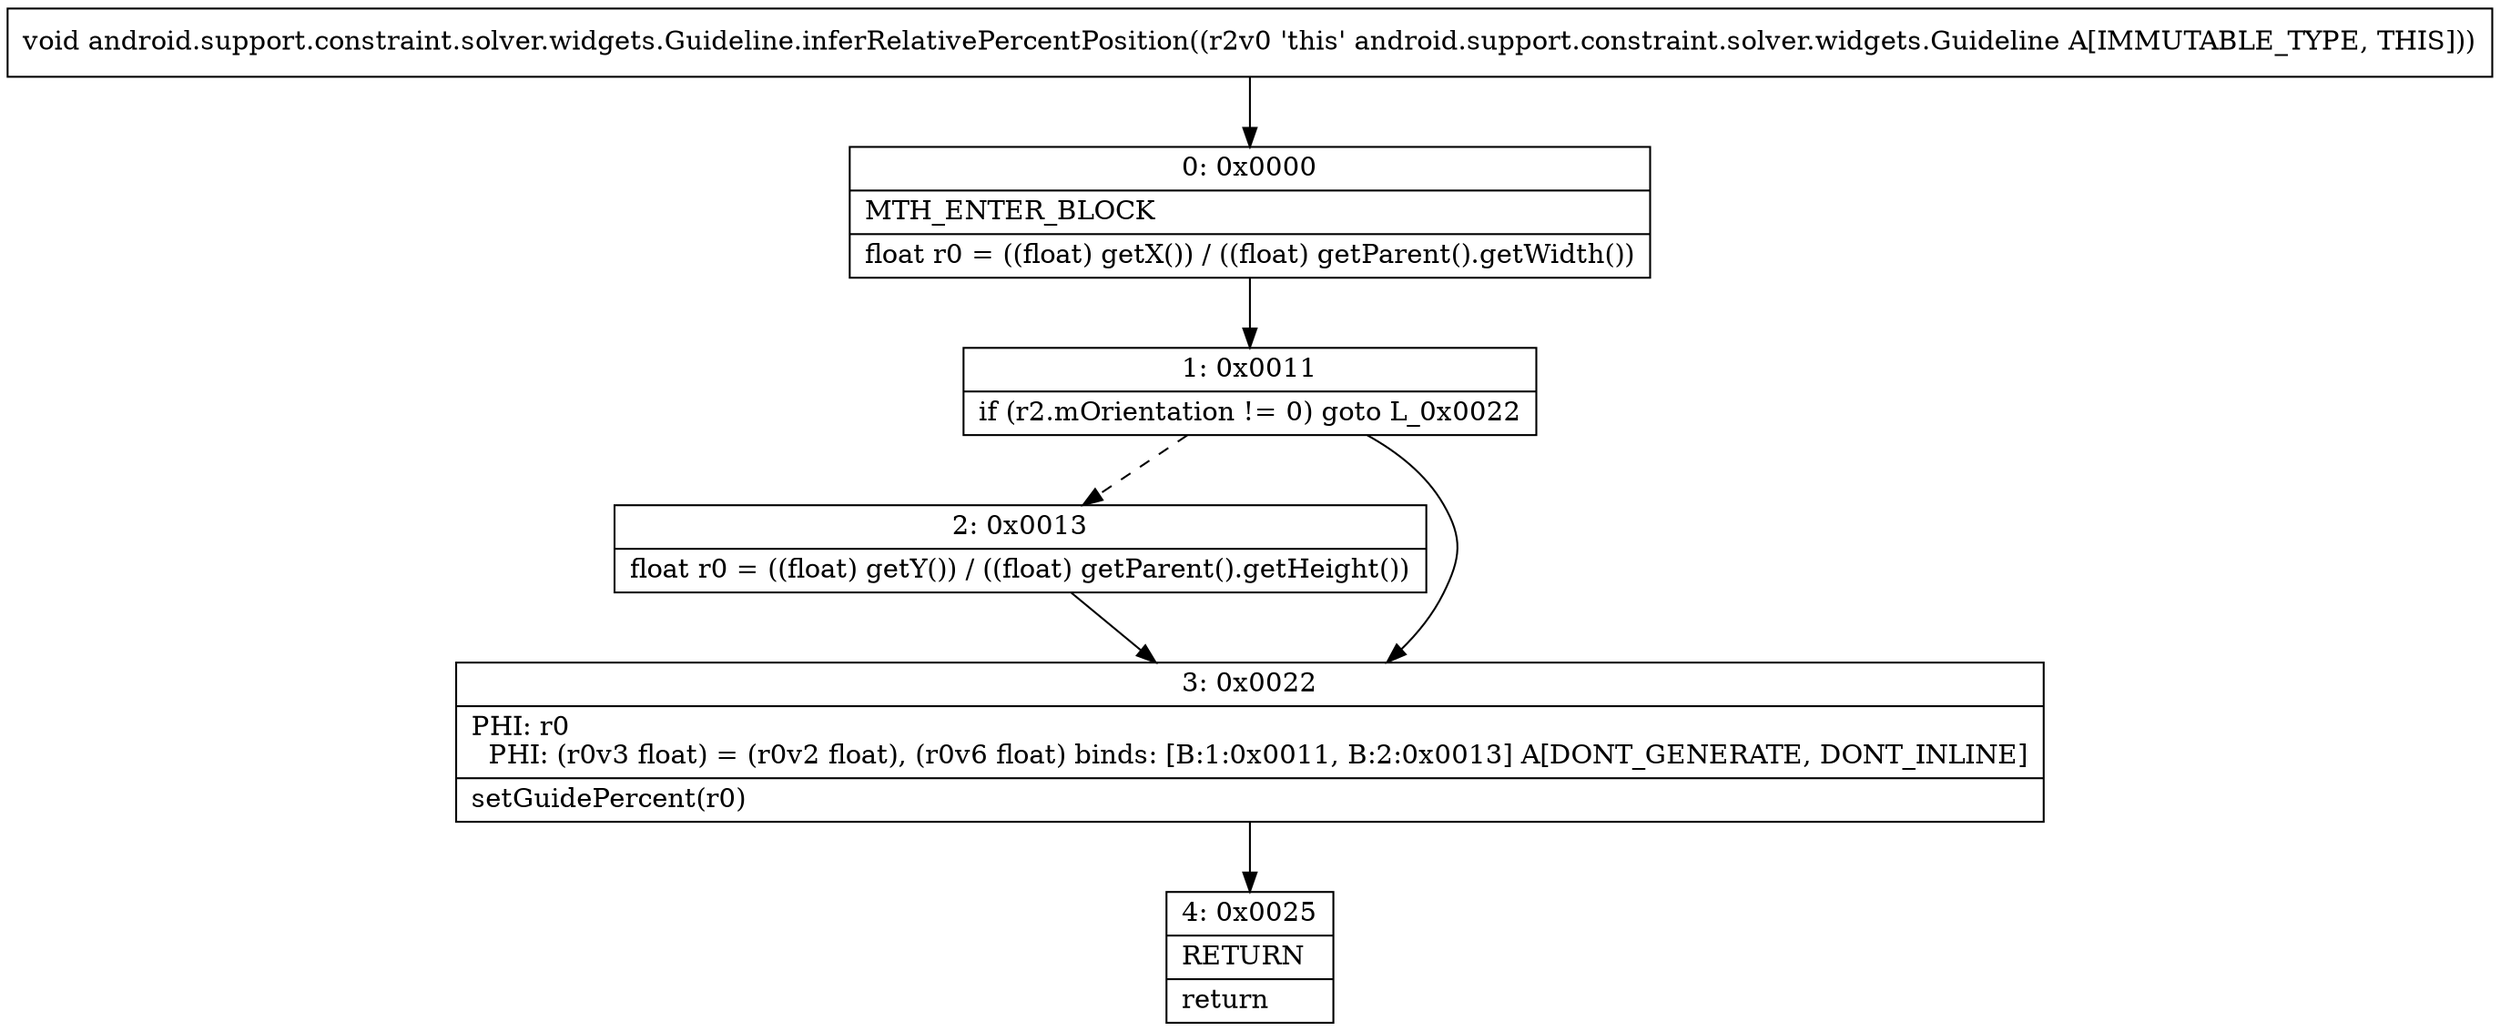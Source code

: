 digraph "CFG forandroid.support.constraint.solver.widgets.Guideline.inferRelativePercentPosition()V" {
Node_0 [shape=record,label="{0\:\ 0x0000|MTH_ENTER_BLOCK\l|float r0 = ((float) getX()) \/ ((float) getParent().getWidth())\l}"];
Node_1 [shape=record,label="{1\:\ 0x0011|if (r2.mOrientation != 0) goto L_0x0022\l}"];
Node_2 [shape=record,label="{2\:\ 0x0013|float r0 = ((float) getY()) \/ ((float) getParent().getHeight())\l}"];
Node_3 [shape=record,label="{3\:\ 0x0022|PHI: r0 \l  PHI: (r0v3 float) = (r0v2 float), (r0v6 float) binds: [B:1:0x0011, B:2:0x0013] A[DONT_GENERATE, DONT_INLINE]\l|setGuidePercent(r0)\l}"];
Node_4 [shape=record,label="{4\:\ 0x0025|RETURN\l|return\l}"];
MethodNode[shape=record,label="{void android.support.constraint.solver.widgets.Guideline.inferRelativePercentPosition((r2v0 'this' android.support.constraint.solver.widgets.Guideline A[IMMUTABLE_TYPE, THIS])) }"];
MethodNode -> Node_0;
Node_0 -> Node_1;
Node_1 -> Node_2[style=dashed];
Node_1 -> Node_3;
Node_2 -> Node_3;
Node_3 -> Node_4;
}

